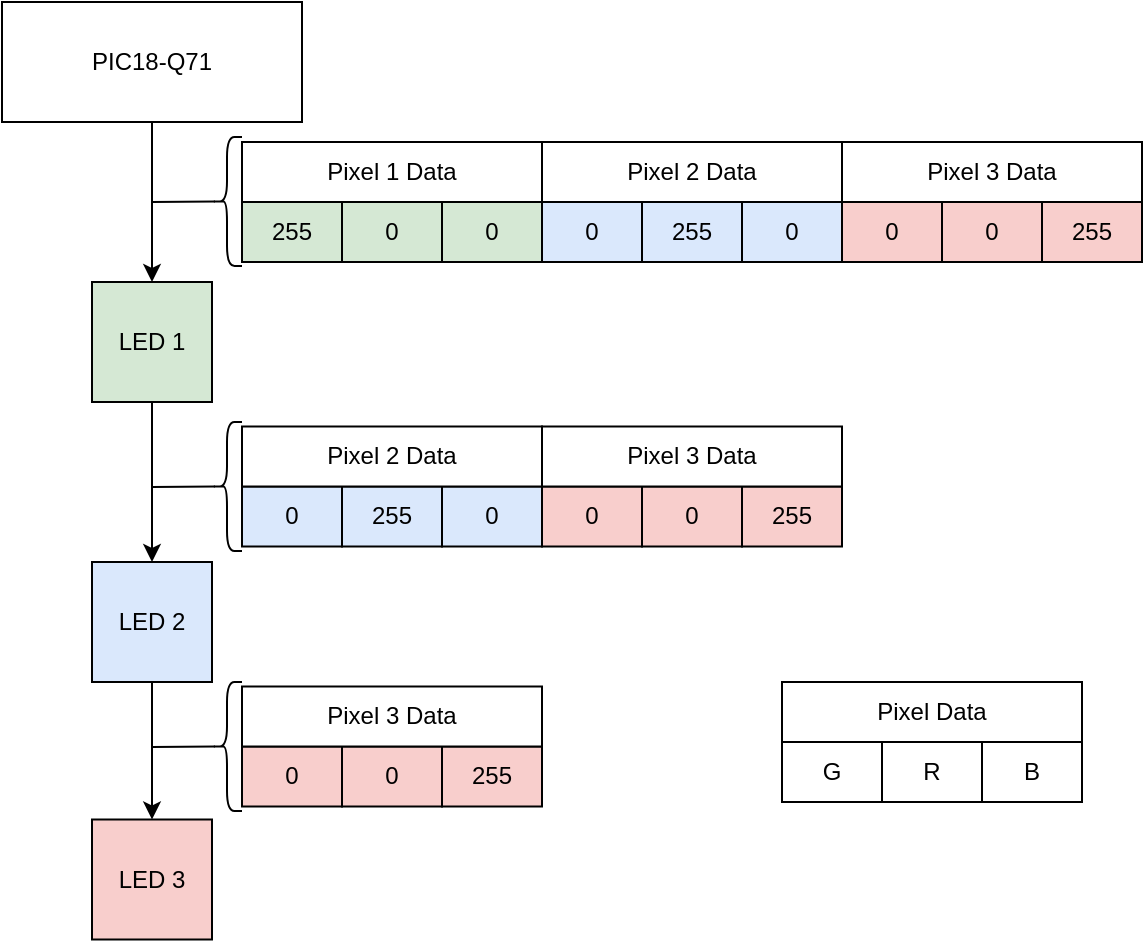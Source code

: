 <mxfile version="21.7.1" type="github">
  <diagram name="Page-1" id="zNxV-0alTCsLAuEI0Rdv">
    <mxGraphModel dx="1728" dy="928" grid="1" gridSize="10" guides="1" tooltips="1" connect="1" arrows="1" fold="1" page="1" pageScale="1" pageWidth="850" pageHeight="1100" math="0" shadow="0">
      <root>
        <mxCell id="0" />
        <mxCell id="1" parent="0" />
        <mxCell id="2Cr21jdTOKF3VbtcVylo-27" style="edgeStyle=orthogonalEdgeStyle;rounded=0;orthogonalLoop=1;jettySize=auto;html=1;exitX=0.5;exitY=1;exitDx=0;exitDy=0;entryX=0.5;entryY=0;entryDx=0;entryDy=0;" parent="1" source="2Cr21jdTOKF3VbtcVylo-1" target="2Cr21jdTOKF3VbtcVylo-2" edge="1">
          <mxGeometry relative="1" as="geometry" />
        </mxCell>
        <mxCell id="2Cr21jdTOKF3VbtcVylo-1" value="LED 1" style="rounded=0;whiteSpace=wrap;html=1;fillColor=#d5e8d4;strokeColor=#000000;" parent="1" vertex="1">
          <mxGeometry x="155" y="370" width="60" height="60" as="geometry" />
        </mxCell>
        <mxCell id="2Cr21jdTOKF3VbtcVylo-28" style="edgeStyle=orthogonalEdgeStyle;rounded=0;orthogonalLoop=1;jettySize=auto;html=1;exitX=0.5;exitY=1;exitDx=0;exitDy=0;entryX=0.5;entryY=0;entryDx=0;entryDy=0;" parent="1" source="2Cr21jdTOKF3VbtcVylo-2" target="2Cr21jdTOKF3VbtcVylo-3" edge="1">
          <mxGeometry relative="1" as="geometry" />
        </mxCell>
        <mxCell id="2Cr21jdTOKF3VbtcVylo-2" value="&lt;div&gt;LED 2&lt;/div&gt;" style="rounded=0;whiteSpace=wrap;html=1;fillColor=#dae8fc;strokeColor=#000000;" parent="1" vertex="1">
          <mxGeometry x="155" y="510" width="60" height="60" as="geometry" />
        </mxCell>
        <mxCell id="2Cr21jdTOKF3VbtcVylo-3" value="LED 3" style="rounded=0;whiteSpace=wrap;html=1;fillColor=#f8cecc;strokeColor=#000000;" parent="1" vertex="1">
          <mxGeometry x="155" y="638.75" width="60" height="60" as="geometry" />
        </mxCell>
        <mxCell id="2Cr21jdTOKF3VbtcVylo-4" value="255" style="rounded=0;whiteSpace=wrap;html=1;fillColor=#d5e8d4;strokeColor=#000000;" parent="1" vertex="1">
          <mxGeometry x="230" y="330" width="50" height="30" as="geometry" />
        </mxCell>
        <mxCell id="2Cr21jdTOKF3VbtcVylo-5" value="0" style="rounded=0;whiteSpace=wrap;html=1;fillColor=#d5e8d4;strokeColor=#000000;" parent="1" vertex="1">
          <mxGeometry x="280" y="330" width="50" height="30" as="geometry" />
        </mxCell>
        <mxCell id="2Cr21jdTOKF3VbtcVylo-6" value="0" style="rounded=0;whiteSpace=wrap;html=1;fillColor=#d5e8d4;strokeColor=#000000;" parent="1" vertex="1">
          <mxGeometry x="330" y="330" width="50" height="30" as="geometry" />
        </mxCell>
        <mxCell id="2Cr21jdTOKF3VbtcVylo-8" value="0" style="rounded=0;whiteSpace=wrap;html=1;fillColor=#dae8fc;strokeColor=#000000;" parent="1" vertex="1">
          <mxGeometry x="380" y="330" width="50" height="30" as="geometry" />
        </mxCell>
        <mxCell id="2Cr21jdTOKF3VbtcVylo-9" value="255" style="rounded=0;whiteSpace=wrap;html=1;fillColor=#dae8fc;strokeColor=#000000;" parent="1" vertex="1">
          <mxGeometry x="430" y="330" width="50" height="30" as="geometry" />
        </mxCell>
        <mxCell id="2Cr21jdTOKF3VbtcVylo-10" value="0" style="rounded=0;whiteSpace=wrap;html=1;fillColor=#dae8fc;strokeColor=#000000;" parent="1" vertex="1">
          <mxGeometry x="480" y="330" width="50" height="30" as="geometry" />
        </mxCell>
        <mxCell id="2Cr21jdTOKF3VbtcVylo-13" value="0" style="rounded=0;whiteSpace=wrap;html=1;fillColor=#f8cecc;strokeColor=#000000;" parent="1" vertex="1">
          <mxGeometry x="530" y="330" width="50" height="30" as="geometry" />
        </mxCell>
        <mxCell id="2Cr21jdTOKF3VbtcVylo-14" value="0" style="rounded=0;whiteSpace=wrap;html=1;fillColor=#f8cecc;strokeColor=#000000;" parent="1" vertex="1">
          <mxGeometry x="580" y="330" width="50" height="30" as="geometry" />
        </mxCell>
        <mxCell id="2Cr21jdTOKF3VbtcVylo-15" value="255" style="rounded=0;whiteSpace=wrap;html=1;fillColor=#f8cecc;strokeColor=#000000;" parent="1" vertex="1">
          <mxGeometry x="630" y="330" width="50" height="30" as="geometry" />
        </mxCell>
        <mxCell id="2Cr21jdTOKF3VbtcVylo-22" value="Pixel Data" style="rounded=0;whiteSpace=wrap;html=1;" parent="1" vertex="1">
          <mxGeometry x="500" y="570" width="150" height="30" as="geometry" />
        </mxCell>
        <mxCell id="2Cr21jdTOKF3VbtcVylo-23" value="Pixel 2 Data" style="rounded=0;whiteSpace=wrap;html=1;" parent="1" vertex="1">
          <mxGeometry x="380" y="300" width="150" height="30" as="geometry" />
        </mxCell>
        <mxCell id="2Cr21jdTOKF3VbtcVylo-24" value="Pixel 3 Data" style="rounded=0;whiteSpace=wrap;html=1;" parent="1" vertex="1">
          <mxGeometry x="530" y="300" width="150" height="30" as="geometry" />
        </mxCell>
        <mxCell id="2Cr21jdTOKF3VbtcVylo-29" value="0" style="rounded=0;whiteSpace=wrap;html=1;fillColor=#dae8fc;strokeColor=#000000;" parent="1" vertex="1">
          <mxGeometry x="230" y="472.25" width="50" height="30" as="geometry" />
        </mxCell>
        <mxCell id="2Cr21jdTOKF3VbtcVylo-30" value="255" style="rounded=0;whiteSpace=wrap;html=1;fillColor=#dae8fc;strokeColor=#000000;" parent="1" vertex="1">
          <mxGeometry x="280" y="472.25" width="50" height="30" as="geometry" />
        </mxCell>
        <mxCell id="2Cr21jdTOKF3VbtcVylo-31" value="0" style="rounded=0;whiteSpace=wrap;html=1;fillColor=#dae8fc;strokeColor=#000000;" parent="1" vertex="1">
          <mxGeometry x="330" y="472.25" width="50" height="30" as="geometry" />
        </mxCell>
        <mxCell id="2Cr21jdTOKF3VbtcVylo-32" value="0" style="rounded=0;whiteSpace=wrap;html=1;fillColor=#f8cecc;strokeColor=#000000;" parent="1" vertex="1">
          <mxGeometry x="380" y="472.25" width="50" height="30" as="geometry" />
        </mxCell>
        <mxCell id="2Cr21jdTOKF3VbtcVylo-33" value="0" style="rounded=0;whiteSpace=wrap;html=1;fillColor=#f8cecc;strokeColor=#000000;" parent="1" vertex="1">
          <mxGeometry x="430" y="472.25" width="50" height="30" as="geometry" />
        </mxCell>
        <mxCell id="2Cr21jdTOKF3VbtcVylo-34" value="255" style="rounded=0;whiteSpace=wrap;html=1;fillColor=#f8cecc;strokeColor=#000000;" parent="1" vertex="1">
          <mxGeometry x="480" y="472.25" width="50" height="30" as="geometry" />
        </mxCell>
        <mxCell id="2Cr21jdTOKF3VbtcVylo-41" value="0" style="rounded=0;whiteSpace=wrap;html=1;fillColor=#f8cecc;strokeColor=#000000;" parent="1" vertex="1">
          <mxGeometry x="230" y="602.25" width="50" height="30" as="geometry" />
        </mxCell>
        <mxCell id="2Cr21jdTOKF3VbtcVylo-42" value="0" style="rounded=0;whiteSpace=wrap;html=1;fillColor=#f8cecc;strokeColor=#000000;" parent="1" vertex="1">
          <mxGeometry x="280" y="602.25" width="50" height="30" as="geometry" />
        </mxCell>
        <mxCell id="2Cr21jdTOKF3VbtcVylo-43" value="255" style="rounded=0;whiteSpace=wrap;html=1;fillColor=#f8cecc;strokeColor=#000000;" parent="1" vertex="1">
          <mxGeometry x="330" y="602.25" width="50" height="30" as="geometry" />
        </mxCell>
        <mxCell id="T_s2m_UP18mRJNaOhsuC-1" style="edgeStyle=orthogonalEdgeStyle;rounded=0;orthogonalLoop=1;jettySize=auto;html=1;exitX=0.5;exitY=1;exitDx=0;exitDy=0;entryX=0.5;entryY=0;entryDx=0;entryDy=0;" edge="1" parent="1" source="2Cr21jdTOKF3VbtcVylo-44" target="2Cr21jdTOKF3VbtcVylo-1">
          <mxGeometry relative="1" as="geometry" />
        </mxCell>
        <mxCell id="2Cr21jdTOKF3VbtcVylo-44" value="PIC18-Q71" style="rounded=0;whiteSpace=wrap;html=1;" parent="1" vertex="1">
          <mxGeometry x="110" y="230" width="150" height="60" as="geometry" />
        </mxCell>
        <mxCell id="T_s2m_UP18mRJNaOhsuC-3" value="" style="shape=curlyBracket;whiteSpace=wrap;html=1;rounded=1;labelPosition=left;verticalLabelPosition=middle;align=right;verticalAlign=middle;size=0.5;" vertex="1" parent="1">
          <mxGeometry x="215" y="297.5" width="15" height="64.5" as="geometry" />
        </mxCell>
        <mxCell id="T_s2m_UP18mRJNaOhsuC-29" value="Pixel 2 Data" style="rounded=0;whiteSpace=wrap;html=1;" vertex="1" parent="1">
          <mxGeometry x="230" y="442.25" width="150" height="30" as="geometry" />
        </mxCell>
        <mxCell id="T_s2m_UP18mRJNaOhsuC-30" value="Pixel 3 Data" style="rounded=0;whiteSpace=wrap;html=1;" vertex="1" parent="1">
          <mxGeometry x="380" y="442.25" width="150" height="30" as="geometry" />
        </mxCell>
        <mxCell id="T_s2m_UP18mRJNaOhsuC-31" value="Pixel 3 Data" style="rounded=0;whiteSpace=wrap;html=1;" vertex="1" parent="1">
          <mxGeometry x="230" y="572.25" width="150" height="30" as="geometry" />
        </mxCell>
        <mxCell id="T_s2m_UP18mRJNaOhsuC-36" value="" style="endArrow=none;html=1;rounded=0;exitX=0.1;exitY=0.5;exitDx=0;exitDy=0;exitPerimeter=0;" edge="1" parent="1" source="T_s2m_UP18mRJNaOhsuC-3">
          <mxGeometry width="50" height="50" relative="1" as="geometry">
            <mxPoint x="260" y="340" as="sourcePoint" />
            <mxPoint x="185" y="330" as="targetPoint" />
          </mxGeometry>
        </mxCell>
        <mxCell id="T_s2m_UP18mRJNaOhsuC-37" value="" style="shape=curlyBracket;whiteSpace=wrap;html=1;rounded=1;labelPosition=left;verticalLabelPosition=middle;align=right;verticalAlign=middle;size=0.5;" vertex="1" parent="1">
          <mxGeometry x="215" y="440" width="15" height="64.5" as="geometry" />
        </mxCell>
        <mxCell id="T_s2m_UP18mRJNaOhsuC-38" value="" style="endArrow=none;html=1;rounded=0;exitX=0.1;exitY=0.5;exitDx=0;exitDy=0;exitPerimeter=0;" edge="1" parent="1" source="T_s2m_UP18mRJNaOhsuC-37">
          <mxGeometry width="50" height="50" relative="1" as="geometry">
            <mxPoint x="260" y="482.5" as="sourcePoint" />
            <mxPoint x="185" y="472.5" as="targetPoint" />
          </mxGeometry>
        </mxCell>
        <mxCell id="T_s2m_UP18mRJNaOhsuC-41" value="" style="shape=curlyBracket;whiteSpace=wrap;html=1;rounded=1;labelPosition=left;verticalLabelPosition=middle;align=right;verticalAlign=middle;size=0.5;" vertex="1" parent="1">
          <mxGeometry x="215" y="570" width="15" height="64.5" as="geometry" />
        </mxCell>
        <mxCell id="T_s2m_UP18mRJNaOhsuC-42" value="" style="endArrow=none;html=1;rounded=0;exitX=0.1;exitY=0.5;exitDx=0;exitDy=0;exitPerimeter=0;" edge="1" parent="1" source="T_s2m_UP18mRJNaOhsuC-41">
          <mxGeometry width="50" height="50" relative="1" as="geometry">
            <mxPoint x="260" y="612.5" as="sourcePoint" />
            <mxPoint x="185" y="602.5" as="targetPoint" />
          </mxGeometry>
        </mxCell>
        <mxCell id="T_s2m_UP18mRJNaOhsuC-43" value="Pixel 1 Data" style="rounded=0;whiteSpace=wrap;html=1;" vertex="1" parent="1">
          <mxGeometry x="230" y="300" width="150" height="30" as="geometry" />
        </mxCell>
        <mxCell id="T_s2m_UP18mRJNaOhsuC-44" value="G" style="rounded=0;whiteSpace=wrap;html=1;" vertex="1" parent="1">
          <mxGeometry x="500" y="600" width="50" height="30" as="geometry" />
        </mxCell>
        <mxCell id="T_s2m_UP18mRJNaOhsuC-45" value="R" style="rounded=0;whiteSpace=wrap;html=1;" vertex="1" parent="1">
          <mxGeometry x="550" y="600" width="50" height="30" as="geometry" />
        </mxCell>
        <mxCell id="T_s2m_UP18mRJNaOhsuC-46" value="B" style="rounded=0;whiteSpace=wrap;html=1;" vertex="1" parent="1">
          <mxGeometry x="600" y="600" width="50" height="30" as="geometry" />
        </mxCell>
      </root>
    </mxGraphModel>
  </diagram>
</mxfile>
